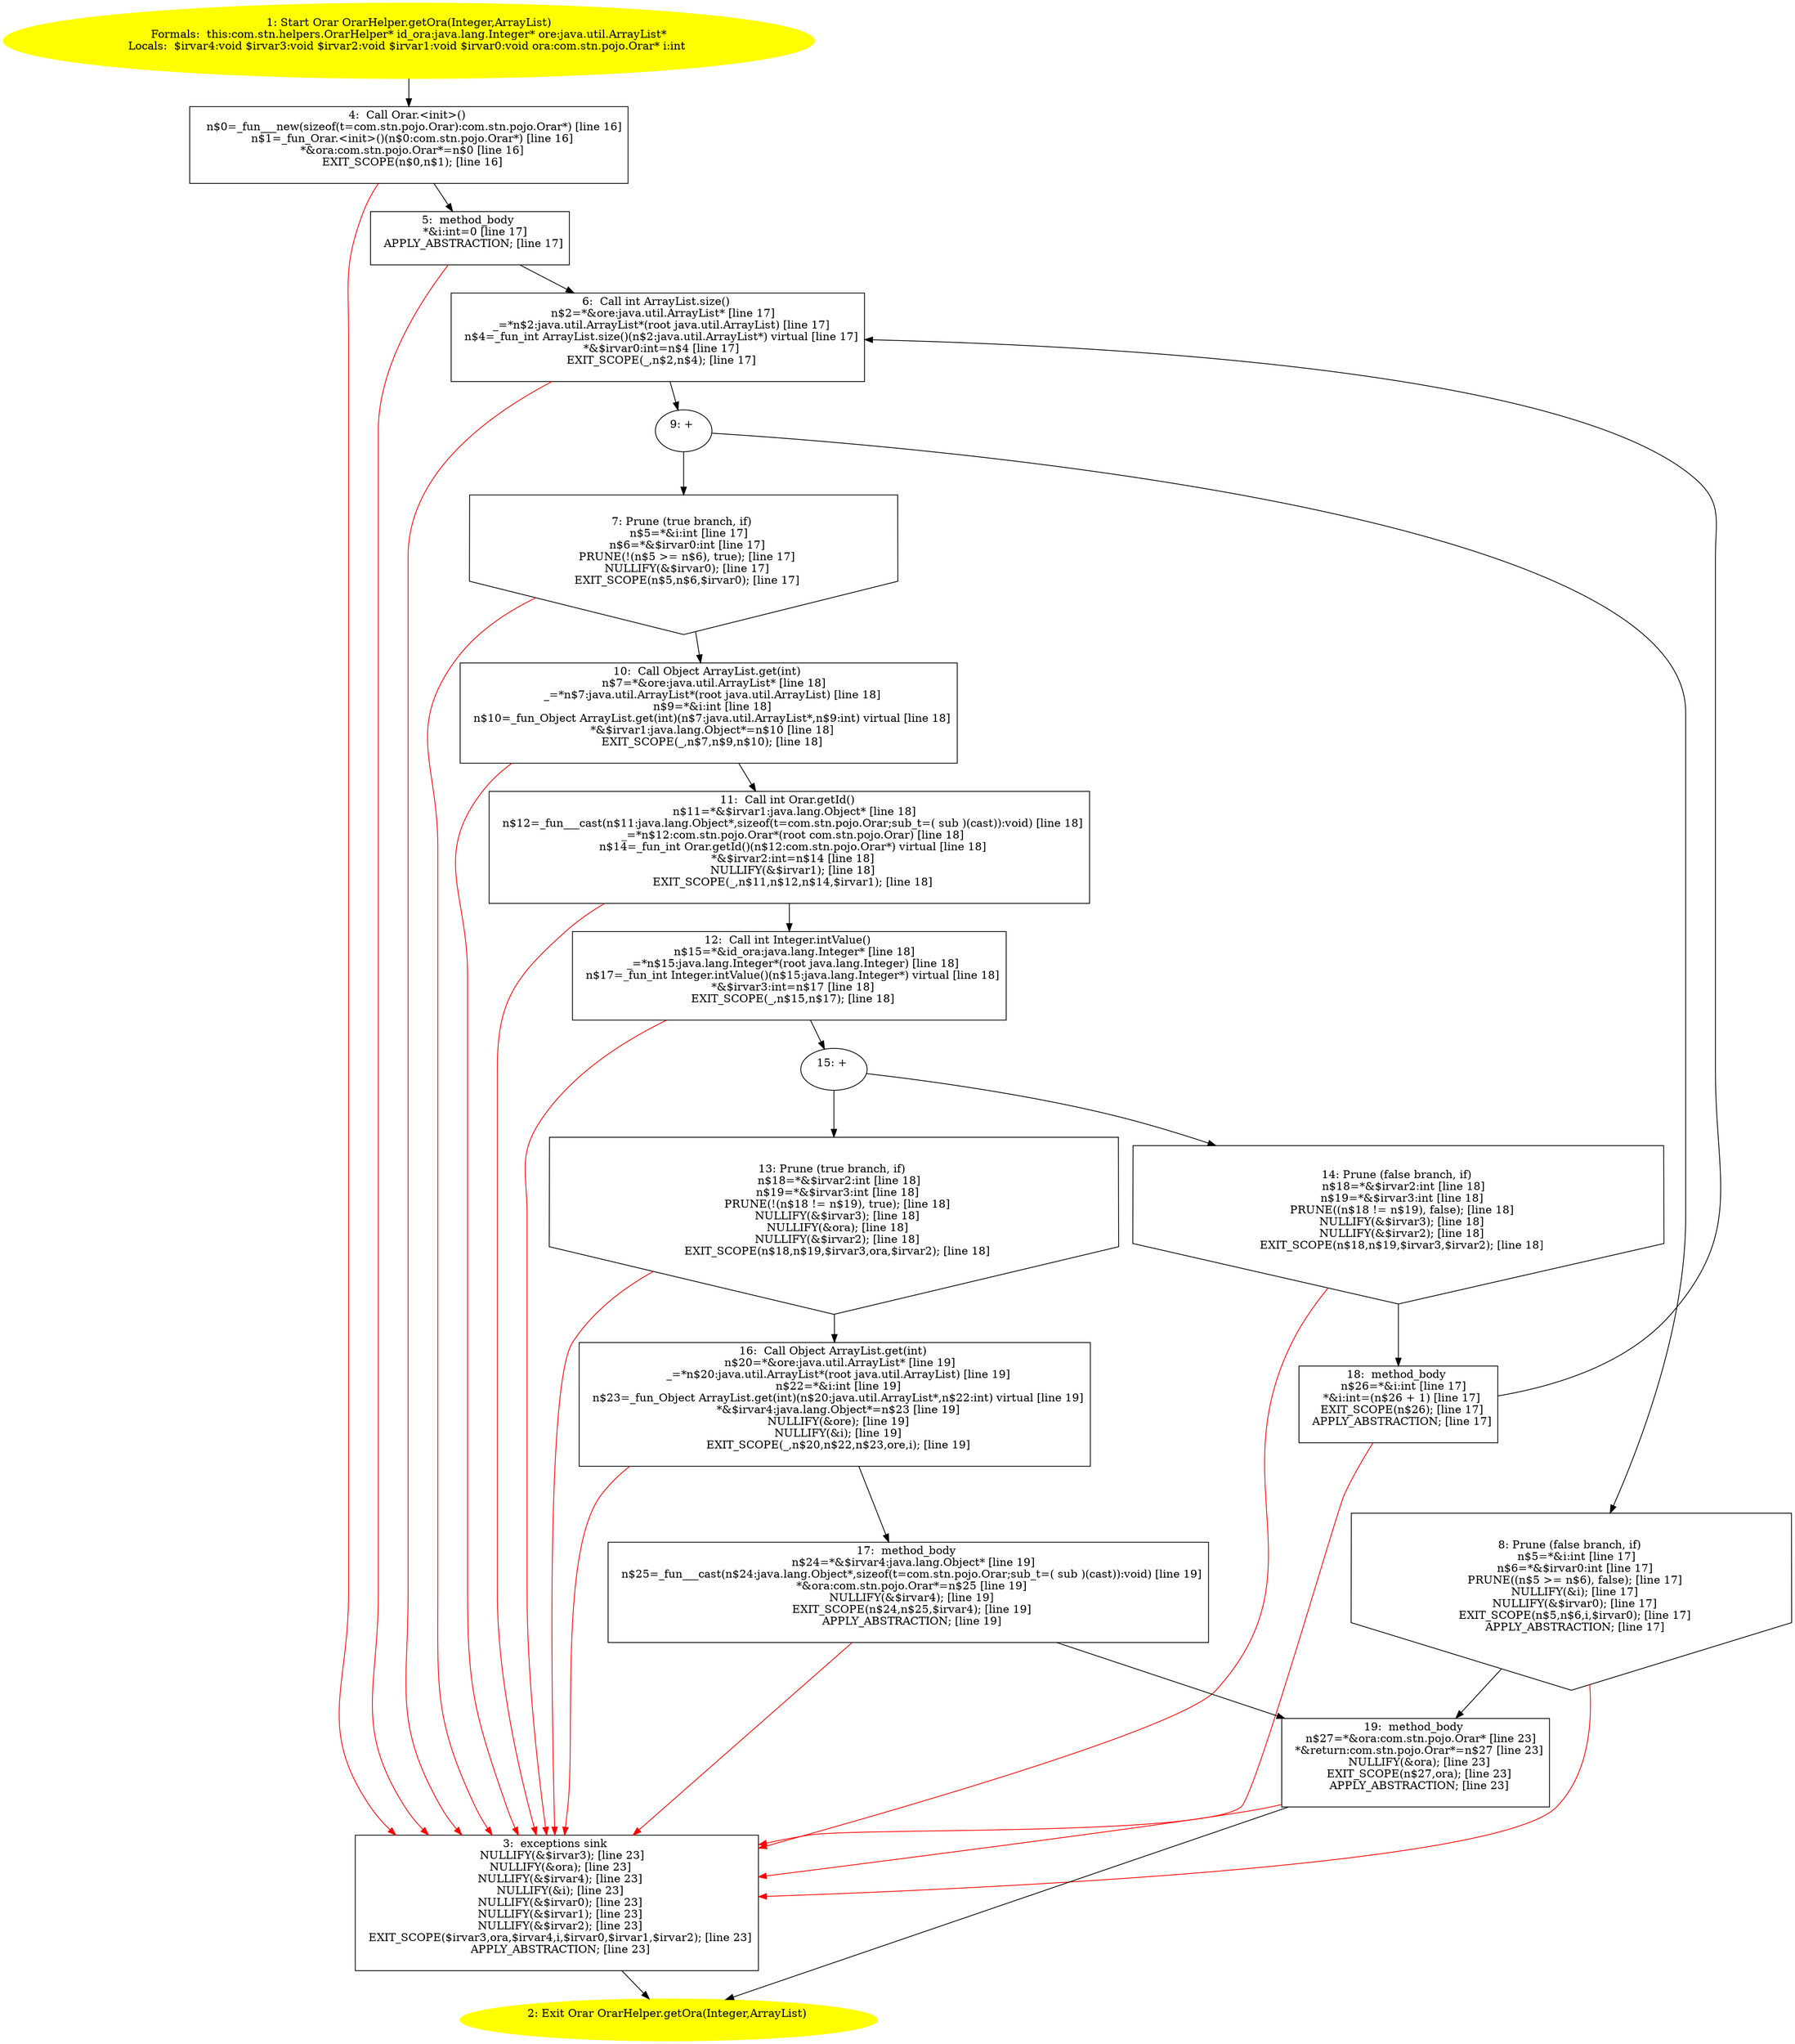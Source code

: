 /* @generated */
digraph cfg {
"com.stn.helpers.OrarHelper.getOra(java.lang.Integer,java.util.ArrayList):com.stn.pojo.Orar.051bfd75be4356a58edfd7db1050a6a6_1" [label="1: Start Orar OrarHelper.getOra(Integer,ArrayList)\nFormals:  this:com.stn.helpers.OrarHelper* id_ora:java.lang.Integer* ore:java.util.ArrayList*\nLocals:  $irvar4:void $irvar3:void $irvar2:void $irvar1:void $irvar0:void ora:com.stn.pojo.Orar* i:int \n  " color=yellow style=filled]
	

	 "com.stn.helpers.OrarHelper.getOra(java.lang.Integer,java.util.ArrayList):com.stn.pojo.Orar.051bfd75be4356a58edfd7db1050a6a6_1" -> "com.stn.helpers.OrarHelper.getOra(java.lang.Integer,java.util.ArrayList):com.stn.pojo.Orar.051bfd75be4356a58edfd7db1050a6a6_4" ;
"com.stn.helpers.OrarHelper.getOra(java.lang.Integer,java.util.ArrayList):com.stn.pojo.Orar.051bfd75be4356a58edfd7db1050a6a6_2" [label="2: Exit Orar OrarHelper.getOra(Integer,ArrayList) \n  " color=yellow style=filled]
	

"com.stn.helpers.OrarHelper.getOra(java.lang.Integer,java.util.ArrayList):com.stn.pojo.Orar.051bfd75be4356a58edfd7db1050a6a6_3" [label="3:  exceptions sink \n   NULLIFY(&$irvar3); [line 23]\n  NULLIFY(&ora); [line 23]\n  NULLIFY(&$irvar4); [line 23]\n  NULLIFY(&i); [line 23]\n  NULLIFY(&$irvar0); [line 23]\n  NULLIFY(&$irvar1); [line 23]\n  NULLIFY(&$irvar2); [line 23]\n  EXIT_SCOPE($irvar3,ora,$irvar4,i,$irvar0,$irvar1,$irvar2); [line 23]\n  APPLY_ABSTRACTION; [line 23]\n " shape="box"]
	

	 "com.stn.helpers.OrarHelper.getOra(java.lang.Integer,java.util.ArrayList):com.stn.pojo.Orar.051bfd75be4356a58edfd7db1050a6a6_3" -> "com.stn.helpers.OrarHelper.getOra(java.lang.Integer,java.util.ArrayList):com.stn.pojo.Orar.051bfd75be4356a58edfd7db1050a6a6_2" ;
"com.stn.helpers.OrarHelper.getOra(java.lang.Integer,java.util.ArrayList):com.stn.pojo.Orar.051bfd75be4356a58edfd7db1050a6a6_4" [label="4:  Call Orar.<init>() \n   n$0=_fun___new(sizeof(t=com.stn.pojo.Orar):com.stn.pojo.Orar*) [line 16]\n  n$1=_fun_Orar.<init>()(n$0:com.stn.pojo.Orar*) [line 16]\n  *&ora:com.stn.pojo.Orar*=n$0 [line 16]\n  EXIT_SCOPE(n$0,n$1); [line 16]\n " shape="box"]
	

	 "com.stn.helpers.OrarHelper.getOra(java.lang.Integer,java.util.ArrayList):com.stn.pojo.Orar.051bfd75be4356a58edfd7db1050a6a6_4" -> "com.stn.helpers.OrarHelper.getOra(java.lang.Integer,java.util.ArrayList):com.stn.pojo.Orar.051bfd75be4356a58edfd7db1050a6a6_5" ;
	 "com.stn.helpers.OrarHelper.getOra(java.lang.Integer,java.util.ArrayList):com.stn.pojo.Orar.051bfd75be4356a58edfd7db1050a6a6_4" -> "com.stn.helpers.OrarHelper.getOra(java.lang.Integer,java.util.ArrayList):com.stn.pojo.Orar.051bfd75be4356a58edfd7db1050a6a6_3" [color="red" ];
"com.stn.helpers.OrarHelper.getOra(java.lang.Integer,java.util.ArrayList):com.stn.pojo.Orar.051bfd75be4356a58edfd7db1050a6a6_5" [label="5:  method_body \n   *&i:int=0 [line 17]\n  APPLY_ABSTRACTION; [line 17]\n " shape="box"]
	

	 "com.stn.helpers.OrarHelper.getOra(java.lang.Integer,java.util.ArrayList):com.stn.pojo.Orar.051bfd75be4356a58edfd7db1050a6a6_5" -> "com.stn.helpers.OrarHelper.getOra(java.lang.Integer,java.util.ArrayList):com.stn.pojo.Orar.051bfd75be4356a58edfd7db1050a6a6_6" ;
	 "com.stn.helpers.OrarHelper.getOra(java.lang.Integer,java.util.ArrayList):com.stn.pojo.Orar.051bfd75be4356a58edfd7db1050a6a6_5" -> "com.stn.helpers.OrarHelper.getOra(java.lang.Integer,java.util.ArrayList):com.stn.pojo.Orar.051bfd75be4356a58edfd7db1050a6a6_3" [color="red" ];
"com.stn.helpers.OrarHelper.getOra(java.lang.Integer,java.util.ArrayList):com.stn.pojo.Orar.051bfd75be4356a58edfd7db1050a6a6_6" [label="6:  Call int ArrayList.size() \n   n$2=*&ore:java.util.ArrayList* [line 17]\n  _=*n$2:java.util.ArrayList*(root java.util.ArrayList) [line 17]\n  n$4=_fun_int ArrayList.size()(n$2:java.util.ArrayList*) virtual [line 17]\n  *&$irvar0:int=n$4 [line 17]\n  EXIT_SCOPE(_,n$2,n$4); [line 17]\n " shape="box"]
	

	 "com.stn.helpers.OrarHelper.getOra(java.lang.Integer,java.util.ArrayList):com.stn.pojo.Orar.051bfd75be4356a58edfd7db1050a6a6_6" -> "com.stn.helpers.OrarHelper.getOra(java.lang.Integer,java.util.ArrayList):com.stn.pojo.Orar.051bfd75be4356a58edfd7db1050a6a6_9" ;
	 "com.stn.helpers.OrarHelper.getOra(java.lang.Integer,java.util.ArrayList):com.stn.pojo.Orar.051bfd75be4356a58edfd7db1050a6a6_6" -> "com.stn.helpers.OrarHelper.getOra(java.lang.Integer,java.util.ArrayList):com.stn.pojo.Orar.051bfd75be4356a58edfd7db1050a6a6_3" [color="red" ];
"com.stn.helpers.OrarHelper.getOra(java.lang.Integer,java.util.ArrayList):com.stn.pojo.Orar.051bfd75be4356a58edfd7db1050a6a6_7" [label="7: Prune (true branch, if) \n   n$5=*&i:int [line 17]\n  n$6=*&$irvar0:int [line 17]\n  PRUNE(!(n$5 >= n$6), true); [line 17]\n  NULLIFY(&$irvar0); [line 17]\n  EXIT_SCOPE(n$5,n$6,$irvar0); [line 17]\n " shape="invhouse"]
	

	 "com.stn.helpers.OrarHelper.getOra(java.lang.Integer,java.util.ArrayList):com.stn.pojo.Orar.051bfd75be4356a58edfd7db1050a6a6_7" -> "com.stn.helpers.OrarHelper.getOra(java.lang.Integer,java.util.ArrayList):com.stn.pojo.Orar.051bfd75be4356a58edfd7db1050a6a6_10" ;
	 "com.stn.helpers.OrarHelper.getOra(java.lang.Integer,java.util.ArrayList):com.stn.pojo.Orar.051bfd75be4356a58edfd7db1050a6a6_7" -> "com.stn.helpers.OrarHelper.getOra(java.lang.Integer,java.util.ArrayList):com.stn.pojo.Orar.051bfd75be4356a58edfd7db1050a6a6_3" [color="red" ];
"com.stn.helpers.OrarHelper.getOra(java.lang.Integer,java.util.ArrayList):com.stn.pojo.Orar.051bfd75be4356a58edfd7db1050a6a6_8" [label="8: Prune (false branch, if) \n   n$5=*&i:int [line 17]\n  n$6=*&$irvar0:int [line 17]\n  PRUNE((n$5 >= n$6), false); [line 17]\n  NULLIFY(&i); [line 17]\n  NULLIFY(&$irvar0); [line 17]\n  EXIT_SCOPE(n$5,n$6,i,$irvar0); [line 17]\n  APPLY_ABSTRACTION; [line 17]\n " shape="invhouse"]
	

	 "com.stn.helpers.OrarHelper.getOra(java.lang.Integer,java.util.ArrayList):com.stn.pojo.Orar.051bfd75be4356a58edfd7db1050a6a6_8" -> "com.stn.helpers.OrarHelper.getOra(java.lang.Integer,java.util.ArrayList):com.stn.pojo.Orar.051bfd75be4356a58edfd7db1050a6a6_19" ;
	 "com.stn.helpers.OrarHelper.getOra(java.lang.Integer,java.util.ArrayList):com.stn.pojo.Orar.051bfd75be4356a58edfd7db1050a6a6_8" -> "com.stn.helpers.OrarHelper.getOra(java.lang.Integer,java.util.ArrayList):com.stn.pojo.Orar.051bfd75be4356a58edfd7db1050a6a6_3" [color="red" ];
"com.stn.helpers.OrarHelper.getOra(java.lang.Integer,java.util.ArrayList):com.stn.pojo.Orar.051bfd75be4356a58edfd7db1050a6a6_9" [label="9: + \n  " ]
	

	 "com.stn.helpers.OrarHelper.getOra(java.lang.Integer,java.util.ArrayList):com.stn.pojo.Orar.051bfd75be4356a58edfd7db1050a6a6_9" -> "com.stn.helpers.OrarHelper.getOra(java.lang.Integer,java.util.ArrayList):com.stn.pojo.Orar.051bfd75be4356a58edfd7db1050a6a6_7" ;
	 "com.stn.helpers.OrarHelper.getOra(java.lang.Integer,java.util.ArrayList):com.stn.pojo.Orar.051bfd75be4356a58edfd7db1050a6a6_9" -> "com.stn.helpers.OrarHelper.getOra(java.lang.Integer,java.util.ArrayList):com.stn.pojo.Orar.051bfd75be4356a58edfd7db1050a6a6_8" ;
"com.stn.helpers.OrarHelper.getOra(java.lang.Integer,java.util.ArrayList):com.stn.pojo.Orar.051bfd75be4356a58edfd7db1050a6a6_10" [label="10:  Call Object ArrayList.get(int) \n   n$7=*&ore:java.util.ArrayList* [line 18]\n  _=*n$7:java.util.ArrayList*(root java.util.ArrayList) [line 18]\n  n$9=*&i:int [line 18]\n  n$10=_fun_Object ArrayList.get(int)(n$7:java.util.ArrayList*,n$9:int) virtual [line 18]\n  *&$irvar1:java.lang.Object*=n$10 [line 18]\n  EXIT_SCOPE(_,n$7,n$9,n$10); [line 18]\n " shape="box"]
	

	 "com.stn.helpers.OrarHelper.getOra(java.lang.Integer,java.util.ArrayList):com.stn.pojo.Orar.051bfd75be4356a58edfd7db1050a6a6_10" -> "com.stn.helpers.OrarHelper.getOra(java.lang.Integer,java.util.ArrayList):com.stn.pojo.Orar.051bfd75be4356a58edfd7db1050a6a6_11" ;
	 "com.stn.helpers.OrarHelper.getOra(java.lang.Integer,java.util.ArrayList):com.stn.pojo.Orar.051bfd75be4356a58edfd7db1050a6a6_10" -> "com.stn.helpers.OrarHelper.getOra(java.lang.Integer,java.util.ArrayList):com.stn.pojo.Orar.051bfd75be4356a58edfd7db1050a6a6_3" [color="red" ];
"com.stn.helpers.OrarHelper.getOra(java.lang.Integer,java.util.ArrayList):com.stn.pojo.Orar.051bfd75be4356a58edfd7db1050a6a6_11" [label="11:  Call int Orar.getId() \n   n$11=*&$irvar1:java.lang.Object* [line 18]\n  n$12=_fun___cast(n$11:java.lang.Object*,sizeof(t=com.stn.pojo.Orar;sub_t=( sub )(cast)):void) [line 18]\n  _=*n$12:com.stn.pojo.Orar*(root com.stn.pojo.Orar) [line 18]\n  n$14=_fun_int Orar.getId()(n$12:com.stn.pojo.Orar*) virtual [line 18]\n  *&$irvar2:int=n$14 [line 18]\n  NULLIFY(&$irvar1); [line 18]\n  EXIT_SCOPE(_,n$11,n$12,n$14,$irvar1); [line 18]\n " shape="box"]
	

	 "com.stn.helpers.OrarHelper.getOra(java.lang.Integer,java.util.ArrayList):com.stn.pojo.Orar.051bfd75be4356a58edfd7db1050a6a6_11" -> "com.stn.helpers.OrarHelper.getOra(java.lang.Integer,java.util.ArrayList):com.stn.pojo.Orar.051bfd75be4356a58edfd7db1050a6a6_12" ;
	 "com.stn.helpers.OrarHelper.getOra(java.lang.Integer,java.util.ArrayList):com.stn.pojo.Orar.051bfd75be4356a58edfd7db1050a6a6_11" -> "com.stn.helpers.OrarHelper.getOra(java.lang.Integer,java.util.ArrayList):com.stn.pojo.Orar.051bfd75be4356a58edfd7db1050a6a6_3" [color="red" ];
"com.stn.helpers.OrarHelper.getOra(java.lang.Integer,java.util.ArrayList):com.stn.pojo.Orar.051bfd75be4356a58edfd7db1050a6a6_12" [label="12:  Call int Integer.intValue() \n   n$15=*&id_ora:java.lang.Integer* [line 18]\n  _=*n$15:java.lang.Integer*(root java.lang.Integer) [line 18]\n  n$17=_fun_int Integer.intValue()(n$15:java.lang.Integer*) virtual [line 18]\n  *&$irvar3:int=n$17 [line 18]\n  EXIT_SCOPE(_,n$15,n$17); [line 18]\n " shape="box"]
	

	 "com.stn.helpers.OrarHelper.getOra(java.lang.Integer,java.util.ArrayList):com.stn.pojo.Orar.051bfd75be4356a58edfd7db1050a6a6_12" -> "com.stn.helpers.OrarHelper.getOra(java.lang.Integer,java.util.ArrayList):com.stn.pojo.Orar.051bfd75be4356a58edfd7db1050a6a6_15" ;
	 "com.stn.helpers.OrarHelper.getOra(java.lang.Integer,java.util.ArrayList):com.stn.pojo.Orar.051bfd75be4356a58edfd7db1050a6a6_12" -> "com.stn.helpers.OrarHelper.getOra(java.lang.Integer,java.util.ArrayList):com.stn.pojo.Orar.051bfd75be4356a58edfd7db1050a6a6_3" [color="red" ];
"com.stn.helpers.OrarHelper.getOra(java.lang.Integer,java.util.ArrayList):com.stn.pojo.Orar.051bfd75be4356a58edfd7db1050a6a6_13" [label="13: Prune (true branch, if) \n   n$18=*&$irvar2:int [line 18]\n  n$19=*&$irvar3:int [line 18]\n  PRUNE(!(n$18 != n$19), true); [line 18]\n  NULLIFY(&$irvar3); [line 18]\n  NULLIFY(&ora); [line 18]\n  NULLIFY(&$irvar2); [line 18]\n  EXIT_SCOPE(n$18,n$19,$irvar3,ora,$irvar2); [line 18]\n " shape="invhouse"]
	

	 "com.stn.helpers.OrarHelper.getOra(java.lang.Integer,java.util.ArrayList):com.stn.pojo.Orar.051bfd75be4356a58edfd7db1050a6a6_13" -> "com.stn.helpers.OrarHelper.getOra(java.lang.Integer,java.util.ArrayList):com.stn.pojo.Orar.051bfd75be4356a58edfd7db1050a6a6_16" ;
	 "com.stn.helpers.OrarHelper.getOra(java.lang.Integer,java.util.ArrayList):com.stn.pojo.Orar.051bfd75be4356a58edfd7db1050a6a6_13" -> "com.stn.helpers.OrarHelper.getOra(java.lang.Integer,java.util.ArrayList):com.stn.pojo.Orar.051bfd75be4356a58edfd7db1050a6a6_3" [color="red" ];
"com.stn.helpers.OrarHelper.getOra(java.lang.Integer,java.util.ArrayList):com.stn.pojo.Orar.051bfd75be4356a58edfd7db1050a6a6_14" [label="14: Prune (false branch, if) \n   n$18=*&$irvar2:int [line 18]\n  n$19=*&$irvar3:int [line 18]\n  PRUNE((n$18 != n$19), false); [line 18]\n  NULLIFY(&$irvar3); [line 18]\n  NULLIFY(&$irvar2); [line 18]\n  EXIT_SCOPE(n$18,n$19,$irvar3,$irvar2); [line 18]\n " shape="invhouse"]
	

	 "com.stn.helpers.OrarHelper.getOra(java.lang.Integer,java.util.ArrayList):com.stn.pojo.Orar.051bfd75be4356a58edfd7db1050a6a6_14" -> "com.stn.helpers.OrarHelper.getOra(java.lang.Integer,java.util.ArrayList):com.stn.pojo.Orar.051bfd75be4356a58edfd7db1050a6a6_18" ;
	 "com.stn.helpers.OrarHelper.getOra(java.lang.Integer,java.util.ArrayList):com.stn.pojo.Orar.051bfd75be4356a58edfd7db1050a6a6_14" -> "com.stn.helpers.OrarHelper.getOra(java.lang.Integer,java.util.ArrayList):com.stn.pojo.Orar.051bfd75be4356a58edfd7db1050a6a6_3" [color="red" ];
"com.stn.helpers.OrarHelper.getOra(java.lang.Integer,java.util.ArrayList):com.stn.pojo.Orar.051bfd75be4356a58edfd7db1050a6a6_15" [label="15: + \n  " ]
	

	 "com.stn.helpers.OrarHelper.getOra(java.lang.Integer,java.util.ArrayList):com.stn.pojo.Orar.051bfd75be4356a58edfd7db1050a6a6_15" -> "com.stn.helpers.OrarHelper.getOra(java.lang.Integer,java.util.ArrayList):com.stn.pojo.Orar.051bfd75be4356a58edfd7db1050a6a6_13" ;
	 "com.stn.helpers.OrarHelper.getOra(java.lang.Integer,java.util.ArrayList):com.stn.pojo.Orar.051bfd75be4356a58edfd7db1050a6a6_15" -> "com.stn.helpers.OrarHelper.getOra(java.lang.Integer,java.util.ArrayList):com.stn.pojo.Orar.051bfd75be4356a58edfd7db1050a6a6_14" ;
"com.stn.helpers.OrarHelper.getOra(java.lang.Integer,java.util.ArrayList):com.stn.pojo.Orar.051bfd75be4356a58edfd7db1050a6a6_16" [label="16:  Call Object ArrayList.get(int) \n   n$20=*&ore:java.util.ArrayList* [line 19]\n  _=*n$20:java.util.ArrayList*(root java.util.ArrayList) [line 19]\n  n$22=*&i:int [line 19]\n  n$23=_fun_Object ArrayList.get(int)(n$20:java.util.ArrayList*,n$22:int) virtual [line 19]\n  *&$irvar4:java.lang.Object*=n$23 [line 19]\n  NULLIFY(&ore); [line 19]\n  NULLIFY(&i); [line 19]\n  EXIT_SCOPE(_,n$20,n$22,n$23,ore,i); [line 19]\n " shape="box"]
	

	 "com.stn.helpers.OrarHelper.getOra(java.lang.Integer,java.util.ArrayList):com.stn.pojo.Orar.051bfd75be4356a58edfd7db1050a6a6_16" -> "com.stn.helpers.OrarHelper.getOra(java.lang.Integer,java.util.ArrayList):com.stn.pojo.Orar.051bfd75be4356a58edfd7db1050a6a6_17" ;
	 "com.stn.helpers.OrarHelper.getOra(java.lang.Integer,java.util.ArrayList):com.stn.pojo.Orar.051bfd75be4356a58edfd7db1050a6a6_16" -> "com.stn.helpers.OrarHelper.getOra(java.lang.Integer,java.util.ArrayList):com.stn.pojo.Orar.051bfd75be4356a58edfd7db1050a6a6_3" [color="red" ];
"com.stn.helpers.OrarHelper.getOra(java.lang.Integer,java.util.ArrayList):com.stn.pojo.Orar.051bfd75be4356a58edfd7db1050a6a6_17" [label="17:  method_body \n   n$24=*&$irvar4:java.lang.Object* [line 19]\n  n$25=_fun___cast(n$24:java.lang.Object*,sizeof(t=com.stn.pojo.Orar;sub_t=( sub )(cast)):void) [line 19]\n  *&ora:com.stn.pojo.Orar*=n$25 [line 19]\n  NULLIFY(&$irvar4); [line 19]\n  EXIT_SCOPE(n$24,n$25,$irvar4); [line 19]\n  APPLY_ABSTRACTION; [line 19]\n " shape="box"]
	

	 "com.stn.helpers.OrarHelper.getOra(java.lang.Integer,java.util.ArrayList):com.stn.pojo.Orar.051bfd75be4356a58edfd7db1050a6a6_17" -> "com.stn.helpers.OrarHelper.getOra(java.lang.Integer,java.util.ArrayList):com.stn.pojo.Orar.051bfd75be4356a58edfd7db1050a6a6_19" ;
	 "com.stn.helpers.OrarHelper.getOra(java.lang.Integer,java.util.ArrayList):com.stn.pojo.Orar.051bfd75be4356a58edfd7db1050a6a6_17" -> "com.stn.helpers.OrarHelper.getOra(java.lang.Integer,java.util.ArrayList):com.stn.pojo.Orar.051bfd75be4356a58edfd7db1050a6a6_3" [color="red" ];
"com.stn.helpers.OrarHelper.getOra(java.lang.Integer,java.util.ArrayList):com.stn.pojo.Orar.051bfd75be4356a58edfd7db1050a6a6_18" [label="18:  method_body \n   n$26=*&i:int [line 17]\n  *&i:int=(n$26 + 1) [line 17]\n  EXIT_SCOPE(n$26); [line 17]\n  APPLY_ABSTRACTION; [line 17]\n " shape="box"]
	

	 "com.stn.helpers.OrarHelper.getOra(java.lang.Integer,java.util.ArrayList):com.stn.pojo.Orar.051bfd75be4356a58edfd7db1050a6a6_18" -> "com.stn.helpers.OrarHelper.getOra(java.lang.Integer,java.util.ArrayList):com.stn.pojo.Orar.051bfd75be4356a58edfd7db1050a6a6_6" ;
	 "com.stn.helpers.OrarHelper.getOra(java.lang.Integer,java.util.ArrayList):com.stn.pojo.Orar.051bfd75be4356a58edfd7db1050a6a6_18" -> "com.stn.helpers.OrarHelper.getOra(java.lang.Integer,java.util.ArrayList):com.stn.pojo.Orar.051bfd75be4356a58edfd7db1050a6a6_3" [color="red" ];
"com.stn.helpers.OrarHelper.getOra(java.lang.Integer,java.util.ArrayList):com.stn.pojo.Orar.051bfd75be4356a58edfd7db1050a6a6_19" [label="19:  method_body \n   n$27=*&ora:com.stn.pojo.Orar* [line 23]\n  *&return:com.stn.pojo.Orar*=n$27 [line 23]\n  NULLIFY(&ora); [line 23]\n  EXIT_SCOPE(n$27,ora); [line 23]\n  APPLY_ABSTRACTION; [line 23]\n " shape="box"]
	

	 "com.stn.helpers.OrarHelper.getOra(java.lang.Integer,java.util.ArrayList):com.stn.pojo.Orar.051bfd75be4356a58edfd7db1050a6a6_19" -> "com.stn.helpers.OrarHelper.getOra(java.lang.Integer,java.util.ArrayList):com.stn.pojo.Orar.051bfd75be4356a58edfd7db1050a6a6_2" ;
	 "com.stn.helpers.OrarHelper.getOra(java.lang.Integer,java.util.ArrayList):com.stn.pojo.Orar.051bfd75be4356a58edfd7db1050a6a6_19" -> "com.stn.helpers.OrarHelper.getOra(java.lang.Integer,java.util.ArrayList):com.stn.pojo.Orar.051bfd75be4356a58edfd7db1050a6a6_3" [color="red" ];
}
